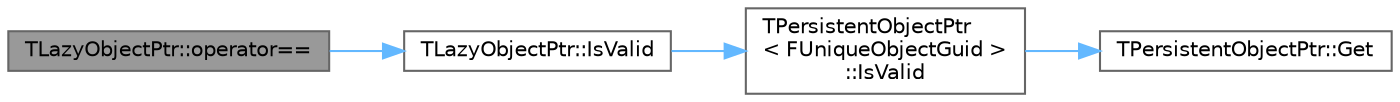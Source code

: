 digraph "TLazyObjectPtr::operator=="
{
 // INTERACTIVE_SVG=YES
 // LATEX_PDF_SIZE
  bgcolor="transparent";
  edge [fontname=Helvetica,fontsize=10,labelfontname=Helvetica,labelfontsize=10];
  node [fontname=Helvetica,fontsize=10,shape=box,height=0.2,width=0.4];
  rankdir="LR";
  Node1 [id="Node000001",label="TLazyObjectPtr::operator==",height=0.2,width=0.4,color="gray40", fillcolor="grey60", style="filled", fontcolor="black",tooltip="Compare to null."];
  Node1 -> Node2 [id="edge1_Node000001_Node000002",color="steelblue1",style="solid",tooltip=" "];
  Node2 [id="Node000002",label="TLazyObjectPtr::IsValid",height=0.2,width=0.4,color="grey40", fillcolor="white", style="filled",URL="$d5/d73/structTLazyObjectPtr.html#aae8bdfdd3762b785fccce591d0e3d31f",tooltip="Test if this points to a live UObject."];
  Node2 -> Node3 [id="edge2_Node000002_Node000003",color="steelblue1",style="solid",tooltip=" "];
  Node3 [id="Node000003",label="TPersistentObjectPtr\l\< FUniqueObjectGuid \>\l::IsValid",height=0.2,width=0.4,color="grey40", fillcolor="white", style="filled",URL="$d5/dce/structTPersistentObjectPtr.html#a49afb0f728beca50c8e80c3a9d62d6a6",tooltip=" "];
  Node3 -> Node4 [id="edge3_Node000003_Node000004",color="steelblue1",style="solid",tooltip=" "];
  Node4 [id="Node000004",label="TPersistentObjectPtr::Get",height=0.2,width=0.4,color="grey40", fillcolor="white", style="filled",URL="$d5/dce/structTPersistentObjectPtr.html#aef3fc647518b35f9553fde5f9de654fb",tooltip="Dereference the pointer, which may cause it to become valid again."];
}
